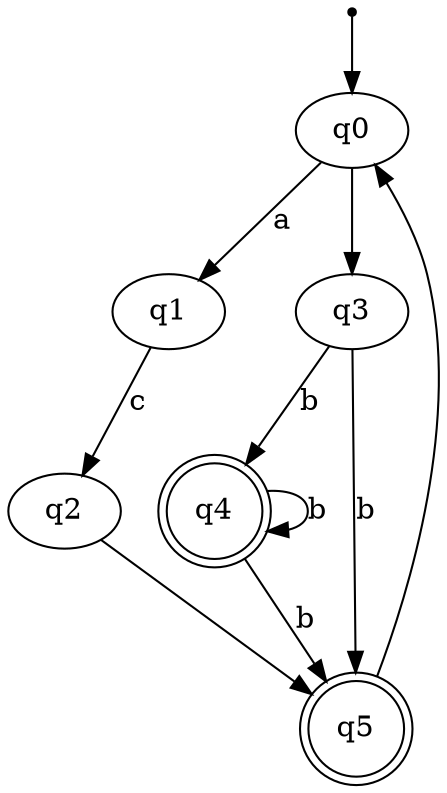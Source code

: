 digraph NFA {
  init_ [shape = "point"];
  init_ -> q0;

  q4 [shape="doublecircle"];
  q5 [shape="doublecircle"];

  q0 -> q1 [label = "a"];
  q0 -> q3;
  q1 -> q2 [label = "c"];
  q2 -> q5;
  q5 -> q0;
  q3 -> q4 [label = "b"];
  q4 -> q4 [label = "b"];
  q4 -> q5 [label = "b"];
  q3 -> q5 [label = "b"]
}
